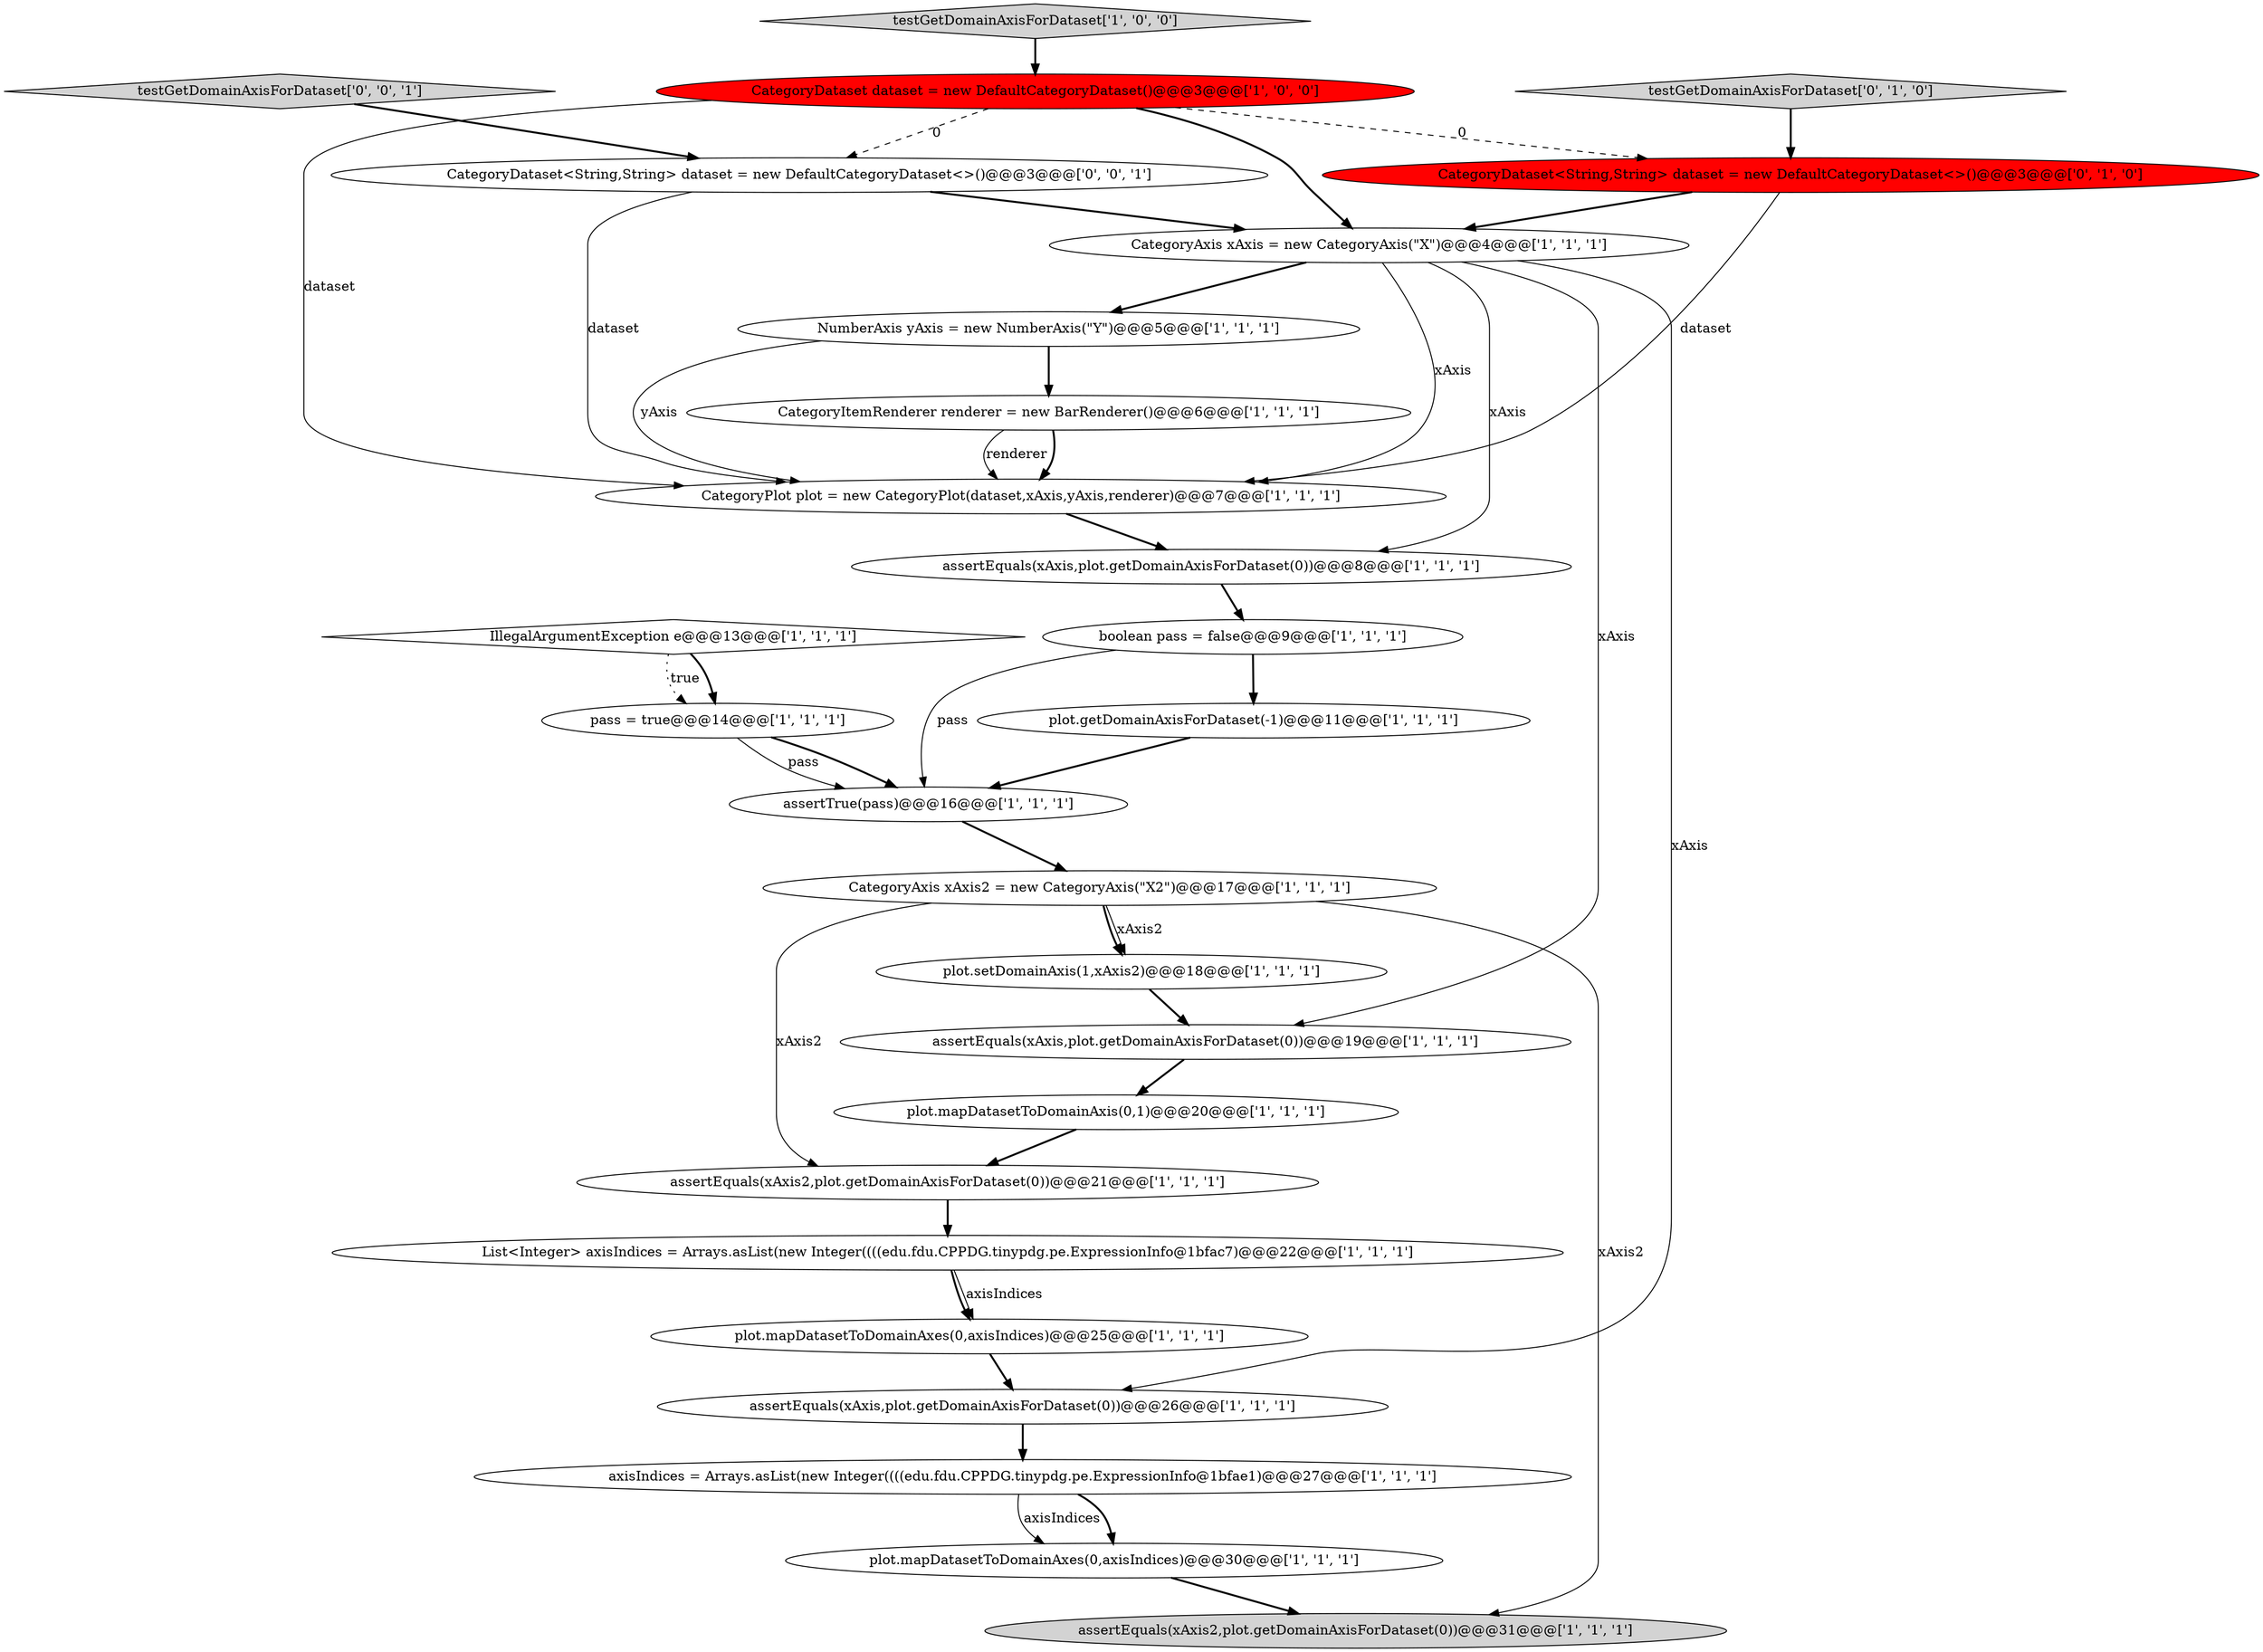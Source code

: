 digraph {
18 [style = filled, label = "List<Integer> axisIndices = Arrays.asList(new Integer((((edu.fdu.CPPDG.tinypdg.pe.ExpressionInfo@1bfac7)@@@22@@@['1', '1', '1']", fillcolor = white, shape = ellipse image = "AAA0AAABBB1BBB"];
13 [style = filled, label = "assertTrue(pass)@@@16@@@['1', '1', '1']", fillcolor = white, shape = ellipse image = "AAA0AAABBB1BBB"];
15 [style = filled, label = "CategoryDataset dataset = new DefaultCategoryDataset()@@@3@@@['1', '0', '0']", fillcolor = red, shape = ellipse image = "AAA1AAABBB1BBB"];
16 [style = filled, label = "IllegalArgumentException e@@@13@@@['1', '1', '1']", fillcolor = white, shape = diamond image = "AAA0AAABBB1BBB"];
3 [style = filled, label = "axisIndices = Arrays.asList(new Integer((((edu.fdu.CPPDG.tinypdg.pe.ExpressionInfo@1bfae1)@@@27@@@['1', '1', '1']", fillcolor = white, shape = ellipse image = "AAA0AAABBB1BBB"];
10 [style = filled, label = "testGetDomainAxisForDataset['1', '0', '0']", fillcolor = lightgray, shape = diamond image = "AAA0AAABBB1BBB"];
12 [style = filled, label = "CategoryItemRenderer renderer = new BarRenderer()@@@6@@@['1', '1', '1']", fillcolor = white, shape = ellipse image = "AAA0AAABBB1BBB"];
6 [style = filled, label = "assertEquals(xAxis2,plot.getDomainAxisForDataset(0))@@@31@@@['1', '1', '1']", fillcolor = lightgray, shape = ellipse image = "AAA0AAABBB1BBB"];
14 [style = filled, label = "assertEquals(xAxis,plot.getDomainAxisForDataset(0))@@@26@@@['1', '1', '1']", fillcolor = white, shape = ellipse image = "AAA0AAABBB1BBB"];
9 [style = filled, label = "plot.setDomainAxis(1,xAxis2)@@@18@@@['1', '1', '1']", fillcolor = white, shape = ellipse image = "AAA0AAABBB1BBB"];
5 [style = filled, label = "assertEquals(xAxis,plot.getDomainAxisForDataset(0))@@@8@@@['1', '1', '1']", fillcolor = white, shape = ellipse image = "AAA0AAABBB1BBB"];
1 [style = filled, label = "plot.getDomainAxisForDataset(-1)@@@11@@@['1', '1', '1']", fillcolor = white, shape = ellipse image = "AAA0AAABBB1BBB"];
23 [style = filled, label = "CategoryDataset<String,String> dataset = new DefaultCategoryDataset<>()@@@3@@@['0', '1', '0']", fillcolor = red, shape = ellipse image = "AAA1AAABBB2BBB"];
25 [style = filled, label = "CategoryDataset<String,String> dataset = new DefaultCategoryDataset<>()@@@3@@@['0', '0', '1']", fillcolor = white, shape = ellipse image = "AAA0AAABBB3BBB"];
11 [style = filled, label = "CategoryAxis xAxis = new CategoryAxis(\"X\")@@@4@@@['1', '1', '1']", fillcolor = white, shape = ellipse image = "AAA0AAABBB1BBB"];
2 [style = filled, label = "boolean pass = false@@@9@@@['1', '1', '1']", fillcolor = white, shape = ellipse image = "AAA0AAABBB1BBB"];
24 [style = filled, label = "testGetDomainAxisForDataset['0', '1', '0']", fillcolor = lightgray, shape = diamond image = "AAA0AAABBB2BBB"];
20 [style = filled, label = "plot.mapDatasetToDomainAxes(0,axisIndices)@@@30@@@['1', '1', '1']", fillcolor = white, shape = ellipse image = "AAA0AAABBB1BBB"];
19 [style = filled, label = "NumberAxis yAxis = new NumberAxis(\"Y\")@@@5@@@['1', '1', '1']", fillcolor = white, shape = ellipse image = "AAA0AAABBB1BBB"];
22 [style = filled, label = "CategoryAxis xAxis2 = new CategoryAxis(\"X2\")@@@17@@@['1', '1', '1']", fillcolor = white, shape = ellipse image = "AAA0AAABBB1BBB"];
0 [style = filled, label = "plot.mapDatasetToDomainAxes(0,axisIndices)@@@25@@@['1', '1', '1']", fillcolor = white, shape = ellipse image = "AAA0AAABBB1BBB"];
21 [style = filled, label = "assertEquals(xAxis,plot.getDomainAxisForDataset(0))@@@19@@@['1', '1', '1']", fillcolor = white, shape = ellipse image = "AAA0AAABBB1BBB"];
8 [style = filled, label = "assertEquals(xAxis2,plot.getDomainAxisForDataset(0))@@@21@@@['1', '1', '1']", fillcolor = white, shape = ellipse image = "AAA0AAABBB1BBB"];
4 [style = filled, label = "plot.mapDatasetToDomainAxis(0,1)@@@20@@@['1', '1', '1']", fillcolor = white, shape = ellipse image = "AAA0AAABBB1BBB"];
26 [style = filled, label = "testGetDomainAxisForDataset['0', '0', '1']", fillcolor = lightgray, shape = diamond image = "AAA0AAABBB3BBB"];
17 [style = filled, label = "CategoryPlot plot = new CategoryPlot(dataset,xAxis,yAxis,renderer)@@@7@@@['1', '1', '1']", fillcolor = white, shape = ellipse image = "AAA0AAABBB1BBB"];
7 [style = filled, label = "pass = true@@@14@@@['1', '1', '1']", fillcolor = white, shape = ellipse image = "AAA0AAABBB1BBB"];
7->13 [style = bold, label=""];
14->3 [style = bold, label=""];
11->21 [style = solid, label="xAxis"];
7->13 [style = solid, label="pass"];
17->5 [style = bold, label=""];
3->20 [style = solid, label="axisIndices"];
15->23 [style = dashed, label="0"];
10->15 [style = bold, label=""];
19->12 [style = bold, label=""];
22->8 [style = solid, label="xAxis2"];
2->1 [style = bold, label=""];
8->18 [style = bold, label=""];
26->25 [style = bold, label=""];
22->9 [style = bold, label=""];
12->17 [style = bold, label=""];
11->14 [style = solid, label="xAxis"];
16->7 [style = bold, label=""];
11->17 [style = solid, label="xAxis"];
12->17 [style = solid, label="renderer"];
22->6 [style = solid, label="xAxis2"];
18->0 [style = solid, label="axisIndices"];
25->17 [style = solid, label="dataset"];
11->5 [style = solid, label="xAxis"];
20->6 [style = bold, label=""];
11->19 [style = bold, label=""];
1->13 [style = bold, label=""];
23->17 [style = solid, label="dataset"];
16->7 [style = dotted, label="true"];
15->17 [style = solid, label="dataset"];
5->2 [style = bold, label=""];
0->14 [style = bold, label=""];
3->20 [style = bold, label=""];
15->25 [style = dashed, label="0"];
2->13 [style = solid, label="pass"];
15->11 [style = bold, label=""];
25->11 [style = bold, label=""];
19->17 [style = solid, label="yAxis"];
22->9 [style = solid, label="xAxis2"];
9->21 [style = bold, label=""];
4->8 [style = bold, label=""];
13->22 [style = bold, label=""];
23->11 [style = bold, label=""];
18->0 [style = bold, label=""];
21->4 [style = bold, label=""];
24->23 [style = bold, label=""];
}
